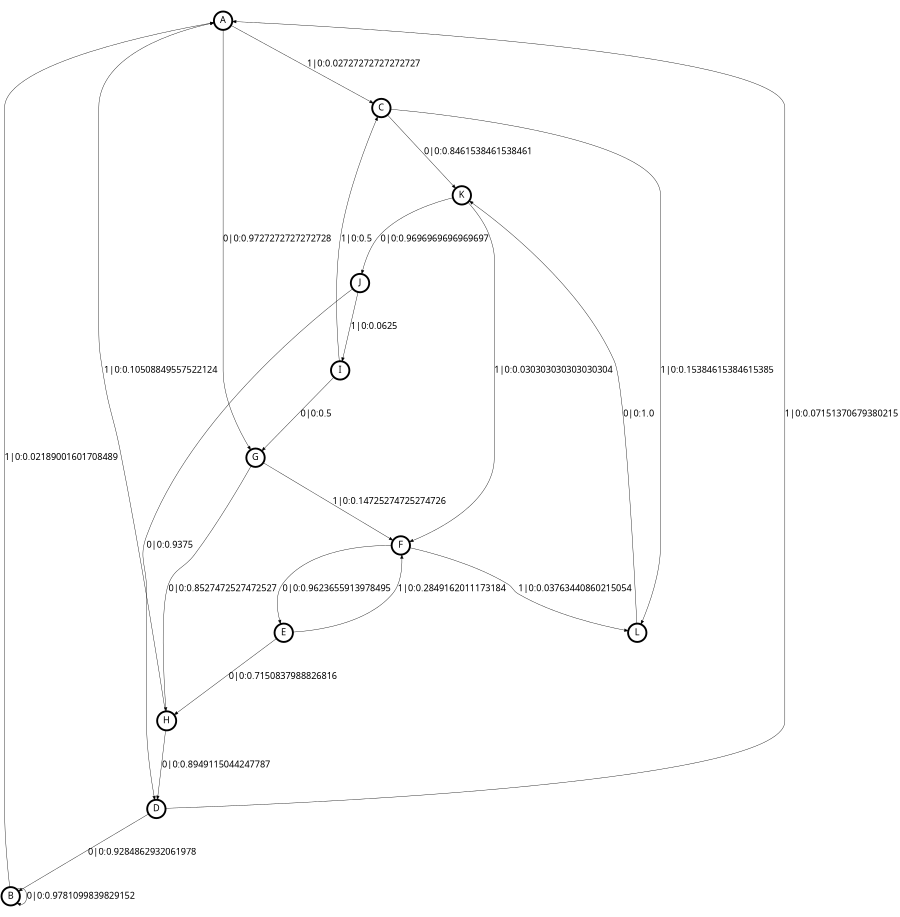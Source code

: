 digraph  {
size = "6,8.5";
ratio = "fill";
node
[shape = circle];
node [fontsize = 24];
node [penwidth = 5];
edge [fontsize = 24];
node [fontname = "CMU Serif Roman"];
graph [fontname = "CMU Serif Roman"];
edge [fontname = "CMU Serif Roman"];
A -> C [label = "1|0:0.02727272727272727\l"];
A -> G [label = "0|0:0.9727272727272728\l"];
B -> A [label = "1|0:0.02189001601708489\l"];
B -> B [label = "0|0:0.9781099839829152\l"];
C -> K [label = "0|0:0.8461538461538461\l"];
C -> L [label = "1|0:0.15384615384615385\l"];
D -> A [label = "1|0:0.07151370679380215\l"];
D -> B [label = "0|0:0.9284862932061978\l"];
E -> F [label = "1|0:0.2849162011173184\l"];
E -> H [label = "0|0:0.7150837988826816\l"];
F -> E [label = "0|0:0.9623655913978495\l"];
F -> L [label = "1|0:0.03763440860215054\l"];
G -> F [label = "1|0:0.14725274725274726\l"];
G -> H [label = "0|0:0.8527472527472527\l"];
H -> A [label = "1|0:0.10508849557522124\l"];
H -> D [label = "0|0:0.8949115044247787\l"];
I -> C [label = "1|0:0.5\l"];
I -> G [label = "0|0:0.5\l"];
J -> D [label = "0|0:0.9375\l"];
J -> I [label = "1|0:0.0625\l"];
K -> F [label = "1|0:0.030303030303030304\l"];
K -> J [label = "0|0:0.9696969696969697\l"];
L -> K [label = "0|0:1.0\l"];
}